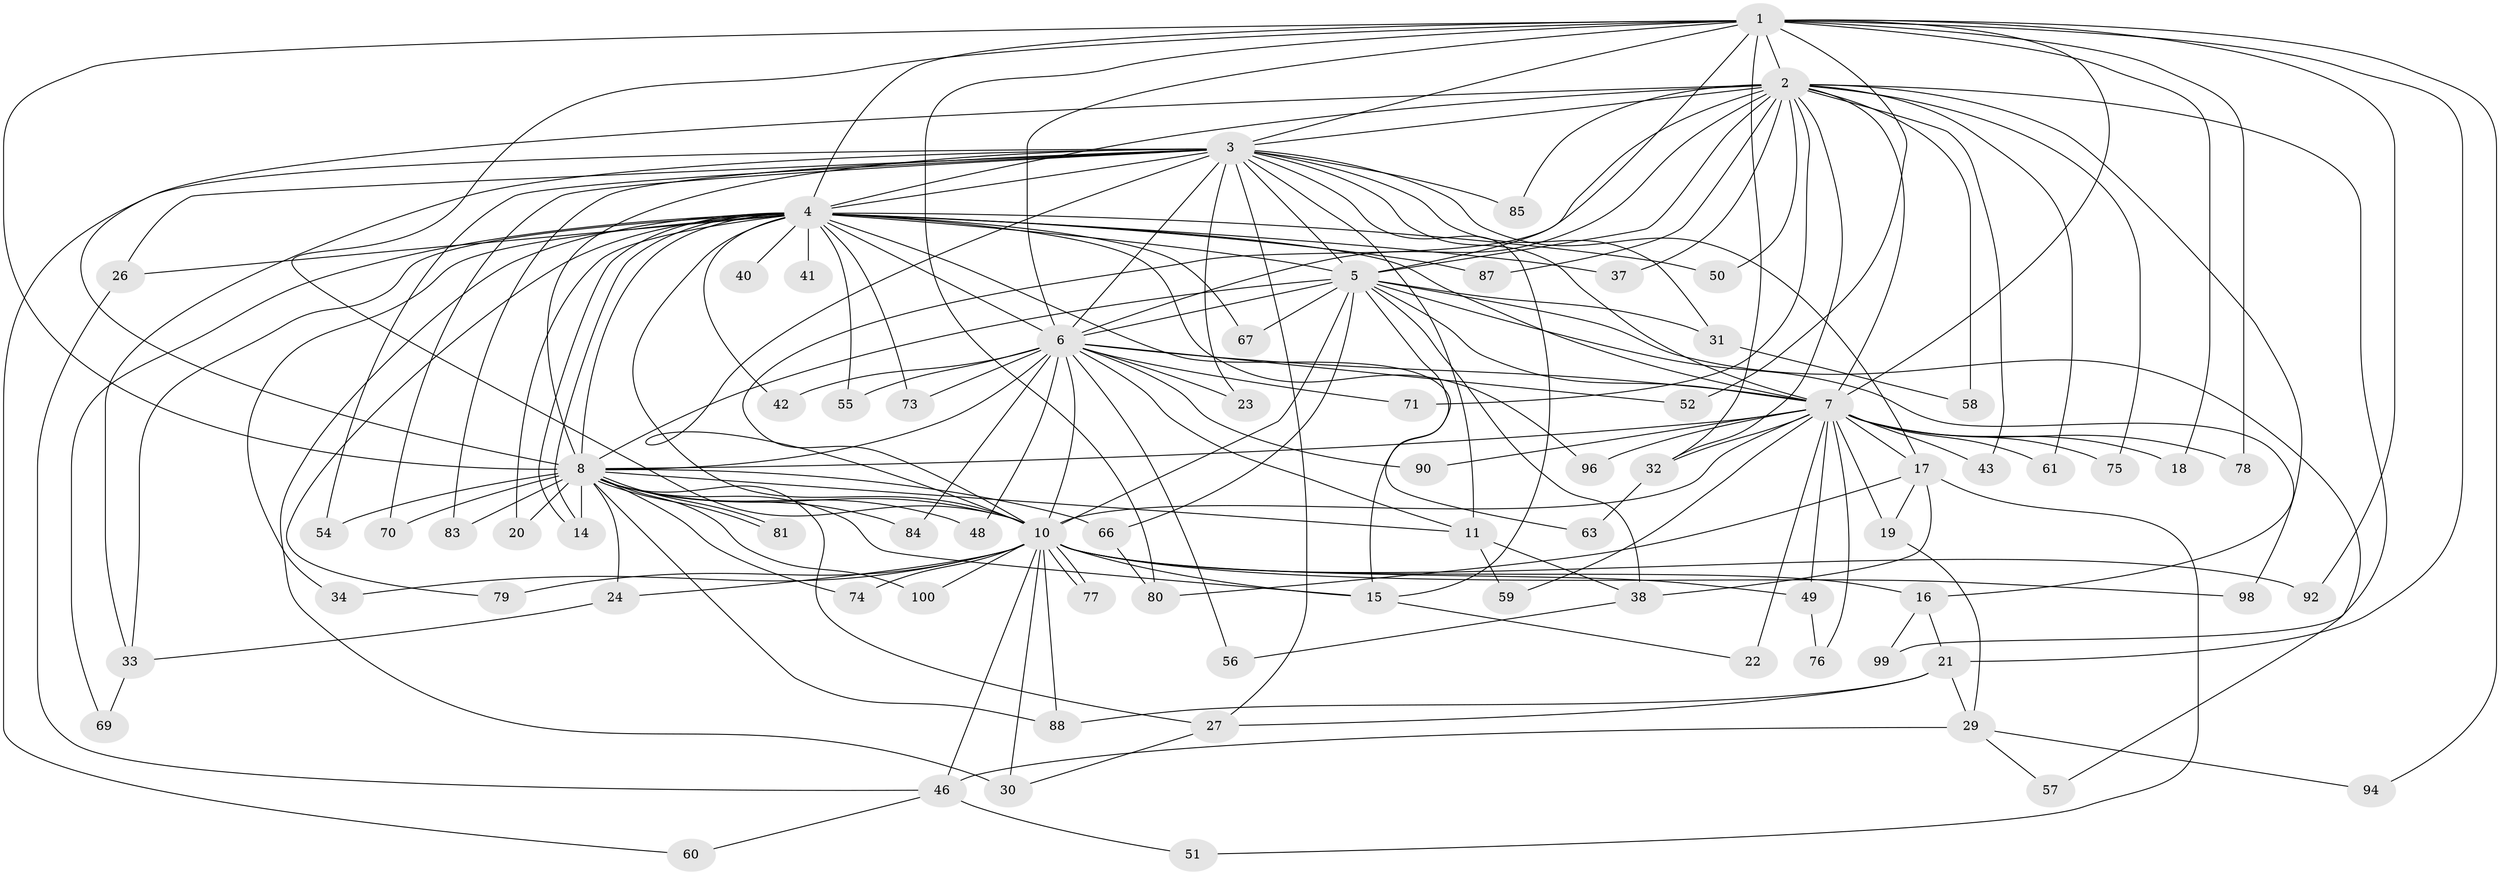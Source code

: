 // original degree distribution, {15: 0.01, 21: 0.01, 25: 0.03, 23: 0.01, 14: 0.01, 17: 0.02, 28: 0.01, 4: 0.07, 5: 0.06, 7: 0.01, 3: 0.15, 6: 0.02, 2: 0.59}
// Generated by graph-tools (version 1.1) at 2025/38/02/21/25 10:38:52]
// undirected, 76 vertices, 180 edges
graph export_dot {
graph [start="1"]
  node [color=gray90,style=filled];
  1 [super="+12"];
  2 [super="+36"];
  3 [super="+82"];
  4 [super="+9"];
  5 [super="+25"];
  6 [super="+13"];
  7 [super="+65"];
  8 [super="+97"];
  10 [super="+62"];
  11 [super="+45"];
  14 [super="+39"];
  15 [super="+28"];
  16;
  17 [super="+86"];
  18;
  19 [super="+91"];
  20;
  21;
  22;
  23;
  24;
  26;
  27 [super="+53"];
  29 [super="+89"];
  30 [super="+44"];
  31;
  32 [super="+35"];
  33 [super="+72"];
  34;
  37;
  38;
  40;
  41;
  42;
  43;
  46 [super="+47"];
  48;
  49;
  50;
  51;
  52;
  54 [super="+64"];
  55;
  56;
  57;
  58 [super="+68"];
  59;
  60;
  61;
  63;
  66;
  67;
  69;
  70;
  71;
  73;
  74;
  75;
  76;
  77;
  78;
  79;
  80 [super="+93"];
  81;
  83;
  84;
  85;
  87;
  88 [super="+95"];
  90;
  92;
  94;
  96;
  98;
  99;
  100;
  1 -- 2 [weight=2];
  1 -- 3;
  1 -- 4 [weight=2];
  1 -- 5;
  1 -- 6;
  1 -- 7;
  1 -- 8;
  1 -- 10;
  1 -- 52;
  1 -- 78;
  1 -- 92;
  1 -- 94;
  1 -- 18;
  1 -- 21;
  1 -- 80;
  1 -- 32;
  2 -- 3 [weight=3];
  2 -- 4 [weight=2];
  2 -- 5;
  2 -- 6;
  2 -- 7;
  2 -- 8;
  2 -- 10;
  2 -- 32;
  2 -- 37;
  2 -- 43;
  2 -- 50;
  2 -- 58 [weight=2];
  2 -- 61;
  2 -- 71;
  2 -- 87;
  2 -- 99;
  2 -- 85;
  2 -- 98;
  2 -- 75;
  3 -- 4 [weight=2];
  3 -- 5;
  3 -- 6;
  3 -- 7;
  3 -- 8;
  3 -- 10;
  3 -- 17;
  3 -- 23;
  3 -- 26;
  3 -- 27;
  3 -- 31;
  3 -- 33;
  3 -- 54 [weight=2];
  3 -- 60;
  3 -- 70;
  3 -- 83;
  3 -- 85;
  3 -- 11;
  3 -- 15;
  4 -- 5 [weight=2];
  4 -- 6 [weight=2];
  4 -- 7 [weight=2];
  4 -- 8 [weight=2];
  4 -- 10 [weight=2];
  4 -- 14;
  4 -- 14;
  4 -- 34;
  4 -- 37;
  4 -- 40 [weight=2];
  4 -- 41 [weight=2];
  4 -- 42;
  4 -- 55;
  4 -- 63;
  4 -- 67;
  4 -- 69;
  4 -- 73;
  4 -- 79;
  4 -- 96;
  4 -- 33;
  4 -- 50;
  4 -- 20;
  4 -- 87;
  4 -- 26;
  4 -- 30;
  5 -- 6;
  5 -- 7;
  5 -- 8;
  5 -- 10 [weight=2];
  5 -- 15;
  5 -- 16;
  5 -- 38;
  5 -- 67;
  5 -- 66;
  5 -- 57;
  5 -- 31;
  6 -- 7;
  6 -- 8 [weight=3];
  6 -- 10;
  6 -- 11;
  6 -- 52;
  6 -- 55;
  6 -- 56;
  6 -- 71;
  6 -- 84;
  6 -- 48;
  6 -- 90;
  6 -- 23;
  6 -- 73;
  6 -- 42;
  7 -- 8;
  7 -- 10;
  7 -- 17;
  7 -- 18;
  7 -- 19 [weight=2];
  7 -- 22 [weight=2];
  7 -- 32;
  7 -- 43;
  7 -- 49;
  7 -- 59;
  7 -- 61;
  7 -- 75;
  7 -- 76;
  7 -- 78;
  7 -- 90;
  7 -- 96;
  8 -- 10;
  8 -- 11;
  8 -- 15;
  8 -- 20;
  8 -- 24;
  8 -- 27;
  8 -- 48;
  8 -- 54;
  8 -- 66;
  8 -- 70;
  8 -- 74;
  8 -- 81;
  8 -- 81;
  8 -- 83;
  8 -- 84;
  8 -- 88;
  8 -- 100;
  8 -- 14;
  10 -- 16;
  10 -- 24;
  10 -- 34;
  10 -- 46;
  10 -- 49;
  10 -- 74;
  10 -- 77;
  10 -- 77;
  10 -- 79;
  10 -- 92;
  10 -- 98;
  10 -- 100;
  10 -- 15;
  10 -- 30;
  10 -- 88;
  11 -- 38;
  11 -- 59;
  15 -- 22;
  16 -- 21;
  16 -- 99;
  17 -- 19;
  17 -- 51;
  17 -- 80;
  17 -- 38;
  19 -- 29;
  21 -- 29;
  21 -- 88;
  21 -- 27;
  24 -- 33;
  26 -- 46;
  27 -- 30;
  29 -- 46 [weight=2];
  29 -- 57;
  29 -- 94;
  31 -- 58;
  32 -- 63;
  33 -- 69;
  38 -- 56;
  46 -- 51;
  46 -- 60;
  49 -- 76;
  66 -- 80;
}
